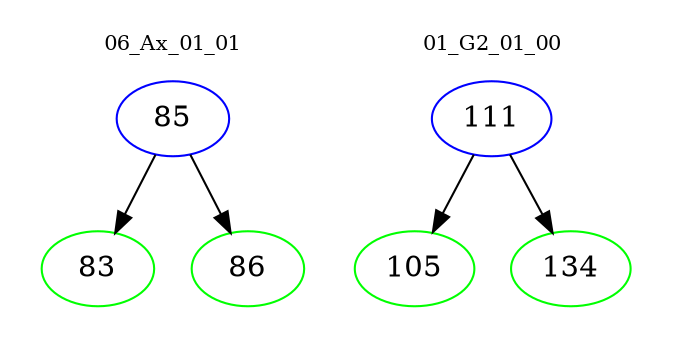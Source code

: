 digraph{
subgraph cluster_0 {
color = white
label = "06_Ax_01_01";
fontsize=10;
T0_85 [label="85", color="blue"]
T0_85 -> T0_83 [color="black"]
T0_83 [label="83", color="green"]
T0_85 -> T0_86 [color="black"]
T0_86 [label="86", color="green"]
}
subgraph cluster_1 {
color = white
label = "01_G2_01_00";
fontsize=10;
T1_111 [label="111", color="blue"]
T1_111 -> T1_105 [color="black"]
T1_105 [label="105", color="green"]
T1_111 -> T1_134 [color="black"]
T1_134 [label="134", color="green"]
}
}
